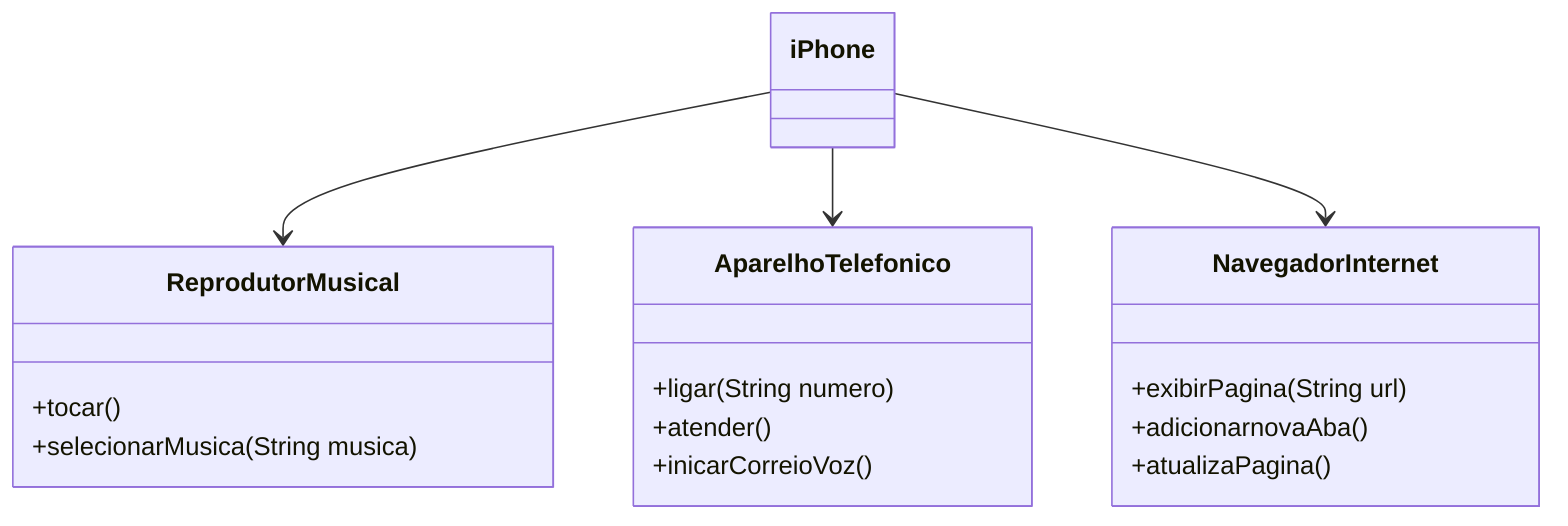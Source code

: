 classDiagram
    class ReprodutorMusical {
        +tocar()
        +selecionarMusica(String musica)
    }

    class AparelhoTelefonico {
        +ligar(String numero)
        +atender()
        +inicarCorreioVoz()
    }

    class NavegadorInternet {
        +exibirPagina(String url)
        +adicionarnovaAba()
        +atualizaPagina()
    }

    class iPhone {
    }

    iPhone --> ReprodutorMusical
    iPhone --> AparelhoTelefonico
    iPhone --> NavegadorInternet